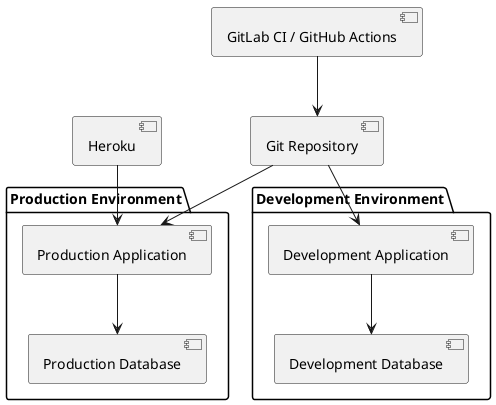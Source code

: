 @startuml
package "Development Environment" {
  [Development Database]
  [Development Application]
}

package "Production Environment" {
  [Production Database]
  [Production Application]
}

[Git Repository] --> [Development Application]
[Git Repository] --> [Production Application]

[GitLab CI / GitHub Actions] --> [Git Repository]

[Development Application] --> [Development Database]
[Production Application] --> [Production Database]

[Heroku] --> [Production Application]
@enduml